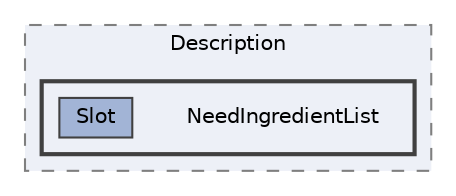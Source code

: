 digraph "003_Item/Window/RecipeWindow/Prefab/Description/NeedIngredientList"
{
 // LATEX_PDF_SIZE
  bgcolor="transparent";
  edge [fontname=Helvetica,fontsize=10,labelfontname=Helvetica,labelfontsize=10];
  node [fontname=Helvetica,fontsize=10,shape=box,height=0.2,width=0.4];
  compound=true
  subgraph clusterdir_a0969edd77d3e561ee6c3abcdcfd4c62 {
    graph [ bgcolor="#edf0f7", pencolor="grey50", label="Description", fontname=Helvetica,fontsize=10 style="filled,dashed", URL="dir_a0969edd77d3e561ee6c3abcdcfd4c62.html",tooltip=""]
  subgraph clusterdir_d64edecfc3110a9ddea4f1c665c8ab6e {
    graph [ bgcolor="#edf0f7", pencolor="grey25", label="", fontname=Helvetica,fontsize=10 style="filled,bold", URL="dir_d64edecfc3110a9ddea4f1c665c8ab6e.html",tooltip=""]
    dir_d64edecfc3110a9ddea4f1c665c8ab6e [shape=plaintext, label="NeedIngredientList"];
  dir_432626aebadf5d56ae6e656452fbdd48 [label="Slot", fillcolor="#a2b4d6", color="grey25", style="filled", URL="dir_432626aebadf5d56ae6e656452fbdd48.html",tooltip=""];
  }
  }
}
